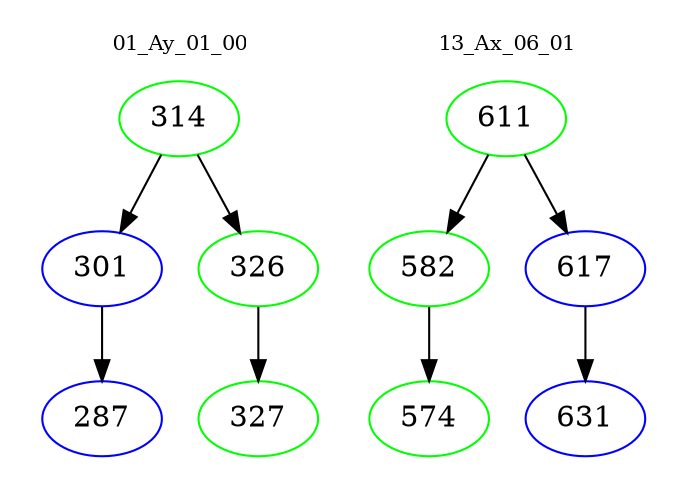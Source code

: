 digraph{
subgraph cluster_0 {
color = white
label = "01_Ay_01_00";
fontsize=10;
T0_314 [label="314", color="green"]
T0_314 -> T0_301 [color="black"]
T0_301 [label="301", color="blue"]
T0_301 -> T0_287 [color="black"]
T0_287 [label="287", color="blue"]
T0_314 -> T0_326 [color="black"]
T0_326 [label="326", color="green"]
T0_326 -> T0_327 [color="black"]
T0_327 [label="327", color="green"]
}
subgraph cluster_1 {
color = white
label = "13_Ax_06_01";
fontsize=10;
T1_611 [label="611", color="green"]
T1_611 -> T1_582 [color="black"]
T1_582 [label="582", color="green"]
T1_582 -> T1_574 [color="black"]
T1_574 [label="574", color="green"]
T1_611 -> T1_617 [color="black"]
T1_617 [label="617", color="blue"]
T1_617 -> T1_631 [color="black"]
T1_631 [label="631", color="blue"]
}
}
